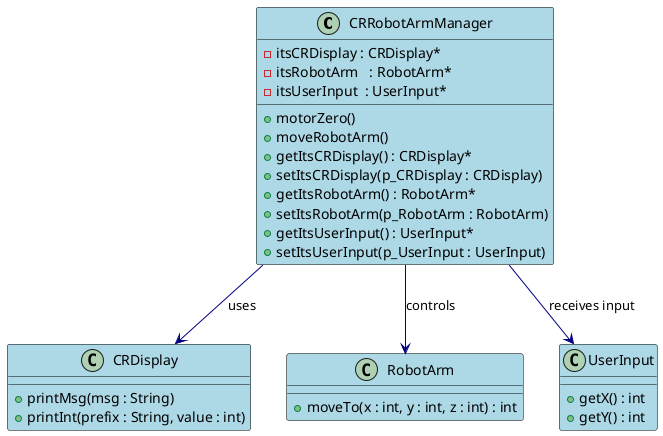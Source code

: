 @startuml CriticalRegion_ClassDiagram

skinparam class {
    BackgroundColor LightBlue
    ArrowColor Navy
    BorderColor Black
}

class CRRobotArmManager {
    - itsCRDisplay : CRDisplay*
    - itsRobotArm   : RobotArm*
    - itsUserInput  : UserInput*
    + motorZero()
    + moveRobotArm()
    + getItsCRDisplay() : CRDisplay*
    + setItsCRDisplay(p_CRDisplay : CRDisplay)
    + getItsRobotArm() : RobotArm*
    + setItsRobotArm(p_RobotArm : RobotArm)
    + getItsUserInput() : UserInput*
    + setItsUserInput(p_UserInput : UserInput)
}

class CRDisplay {
    + printMsg(msg : String)
    + printInt(prefix : String, value : int)
}

class RobotArm {
    + moveTo(x : int, y : int, z : int) : int
}

class UserInput {
    + getX() : int
    + getY() : int
}

CRRobotArmManager --> CRDisplay : uses
CRRobotArmManager --> RobotArm   : controls
CRRobotArmManager --> UserInput  : receives input

@enduml